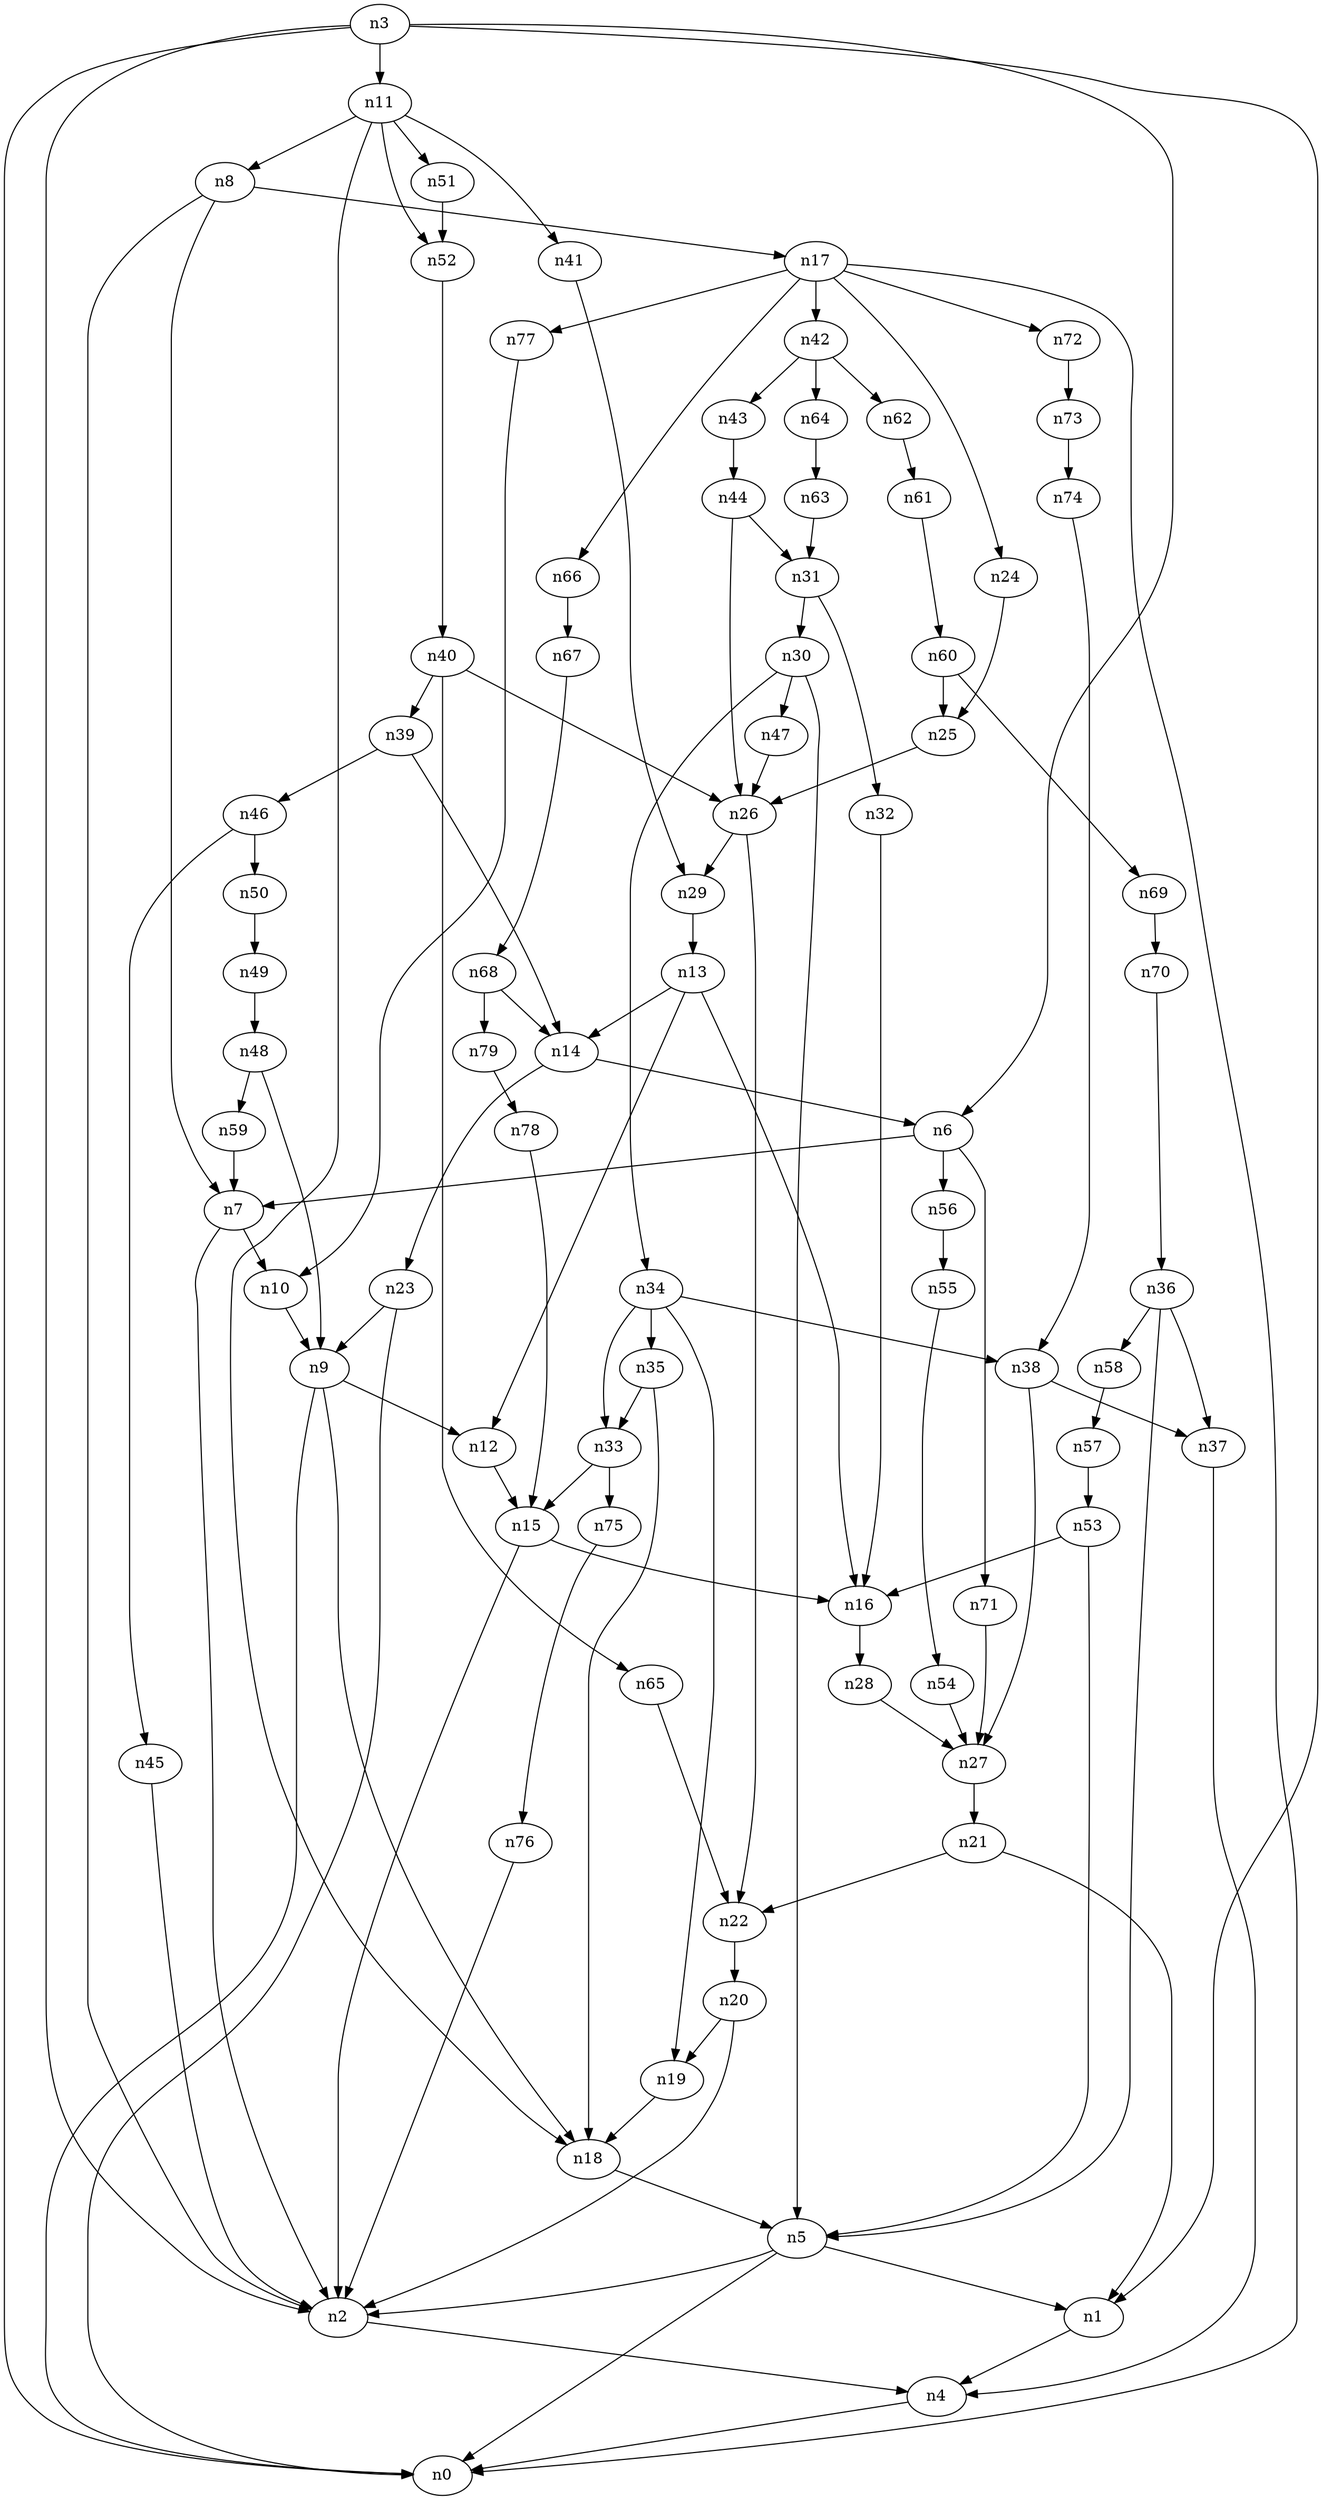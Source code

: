 digraph G {
	n1 -> n4	 [_graphml_id=e4];
	n2 -> n4	 [_graphml_id=e7];
	n3 -> n0	 [_graphml_id=e0];
	n3 -> n1	 [_graphml_id=e3];
	n3 -> n2	 [_graphml_id=e6];
	n3 -> n6	 [_graphml_id=e9];
	n3 -> n11	 [_graphml_id=e16];
	n4 -> n0	 [_graphml_id=e1];
	n5 -> n0	 [_graphml_id=e2];
	n5 -> n1	 [_graphml_id=e5];
	n5 -> n2	 [_graphml_id=e8];
	n6 -> n7	 [_graphml_id=e10];
	n6 -> n56	 [_graphml_id=e92];
	n6 -> n71	 [_graphml_id=e115];
	n7 -> n2	 [_graphml_id=e18];
	n7 -> n10	 [_graphml_id=e15];
	n8 -> n2	 [_graphml_id=e12];
	n8 -> n7	 [_graphml_id=e11];
	n8 -> n17	 [_graphml_id=e26];
	n9 -> n0	 [_graphml_id=e13];
	n9 -> n12	 [_graphml_id=e19];
	n9 -> n18	 [_graphml_id=e48];
	n10 -> n9	 [_graphml_id=e14];
	n11 -> n8	 [_graphml_id=e17];
	n11 -> n18	 [_graphml_id=e38];
	n11 -> n41	 [_graphml_id=e67];
	n11 -> n51	 [_graphml_id=e83];
	n11 -> n52	 [_graphml_id=e107];
	n12 -> n15	 [_graphml_id=e28];
	n13 -> n12	 [_graphml_id=e20];
	n13 -> n14	 [_graphml_id=e21];
	n13 -> n16	 [_graphml_id=e25];
	n14 -> n6	 [_graphml_id=e22];
	n14 -> n23	 [_graphml_id=e58];
	n15 -> n2	 [_graphml_id=e23];
	n15 -> n16	 [_graphml_id=e24];
	n16 -> n28	 [_graphml_id=e45];
	n17 -> n0	 [_graphml_id=e27];
	n17 -> n24	 [_graphml_id=e39];
	n17 -> n42	 [_graphml_id=e69];
	n17 -> n66	 [_graphml_id=e108];
	n17 -> n72	 [_graphml_id=e118];
	n17 -> n77	 [_graphml_id=e126];
	n18 -> n5	 [_graphml_id=e29];
	n19 -> n18	 [_graphml_id=e30];
	n20 -> n2	 [_graphml_id=e32];
	n20 -> n19	 [_graphml_id=e31];
	n21 -> n1	 [_graphml_id=e33];
	n21 -> n22	 [_graphml_id=e34];
	n22 -> n20	 [_graphml_id=e35];
	n23 -> n0	 [_graphml_id=e36];
	n23 -> n9	 [_graphml_id=e37];
	n24 -> n25	 [_graphml_id=e40];
	n25 -> n26	 [_graphml_id=e41];
	n26 -> n22	 [_graphml_id=e42];
	n26 -> n29	 [_graphml_id=e46];
	n27 -> n21	 [_graphml_id=e43];
	n28 -> n27	 [_graphml_id=e44];
	n29 -> n13	 [_graphml_id=e47];
	n30 -> n5	 [_graphml_id=e49];
	n30 -> n34	 [_graphml_id=e55];
	n30 -> n47	 [_graphml_id=e76];
	n31 -> n30	 [_graphml_id=e50];
	n31 -> n32	 [_graphml_id=e51];
	n32 -> n16	 [_graphml_id=e52];
	n33 -> n15	 [_graphml_id=e53];
	n33 -> n75	 [_graphml_id=e122];
	n34 -> n19	 [_graphml_id=e117];
	n34 -> n33	 [_graphml_id=e54];
	n34 -> n35	 [_graphml_id=e78];
	n34 -> n38	 [_graphml_id=e62];
	n35 -> n18	 [_graphml_id=e57];
	n35 -> n33	 [_graphml_id=e56];
	n36 -> n5	 [_graphml_id=e59];
	n36 -> n37	 [_graphml_id=e60];
	n36 -> n58	 [_graphml_id=e95];
	n37 -> n4	 [_graphml_id=e127];
	n38 -> n27	 [_graphml_id=e68];
	n38 -> n37	 [_graphml_id=e61];
	n39 -> n14	 [_graphml_id=e63];
	n39 -> n46	 [_graphml_id=e75];
	n40 -> n26	 [_graphml_id=e65];
	n40 -> n39	 [_graphml_id=e64];
	n40 -> n65	 [_graphml_id=e106];
	n41 -> n29	 [_graphml_id=e66];
	n42 -> n43	 [_graphml_id=e70];
	n42 -> n62	 [_graphml_id=e101];
	n42 -> n64	 [_graphml_id=e104];
	n43 -> n44	 [_graphml_id=e71];
	n44 -> n26	 [_graphml_id=e72];
	n44 -> n31	 [_graphml_id=e88];
	n45 -> n2	 [_graphml_id=e73];
	n46 -> n45	 [_graphml_id=e74];
	n46 -> n50	 [_graphml_id=e82];
	n47 -> n26	 [_graphml_id=e77];
	n48 -> n9	 [_graphml_id=e79];
	n48 -> n59	 [_graphml_id=e97];
	n49 -> n48	 [_graphml_id=e80];
	n50 -> n49	 [_graphml_id=e81];
	n51 -> n52	 [_graphml_id=e84];
	n52 -> n40	 [_graphml_id=e85];
	n53 -> n5	 [_graphml_id=e86];
	n53 -> n16	 [_graphml_id=e87];
	n54 -> n27	 [_graphml_id=e89];
	n55 -> n54	 [_graphml_id=e90];
	n56 -> n55	 [_graphml_id=e91];
	n57 -> n53	 [_graphml_id=e93];
	n58 -> n57	 [_graphml_id=e94];
	n59 -> n7	 [_graphml_id=e96];
	n60 -> n25	 [_graphml_id=e98];
	n60 -> n69	 [_graphml_id=e112];
	n61 -> n60	 [_graphml_id=e99];
	n62 -> n61	 [_graphml_id=e100];
	n63 -> n31	 [_graphml_id=e102];
	n64 -> n63	 [_graphml_id=e103];
	n65 -> n22	 [_graphml_id=e105];
	n66 -> n67	 [_graphml_id=e109];
	n67 -> n68	 [_graphml_id=e110];
	n68 -> n14	 [_graphml_id=e111];
	n68 -> n79	 [_graphml_id=e130];
	n69 -> n70	 [_graphml_id=e113];
	n70 -> n36	 [_graphml_id=e114];
	n71 -> n27	 [_graphml_id=e116];
	n72 -> n73	 [_graphml_id=e119];
	n73 -> n74	 [_graphml_id=e120];
	n74 -> n38	 [_graphml_id=e121];
	n75 -> n76	 [_graphml_id=e123];
	n76 -> n2	 [_graphml_id=e124];
	n77 -> n10	 [_graphml_id=e125];
	n78 -> n15	 [_graphml_id=e128];
	n79 -> n78	 [_graphml_id=e129];
}
